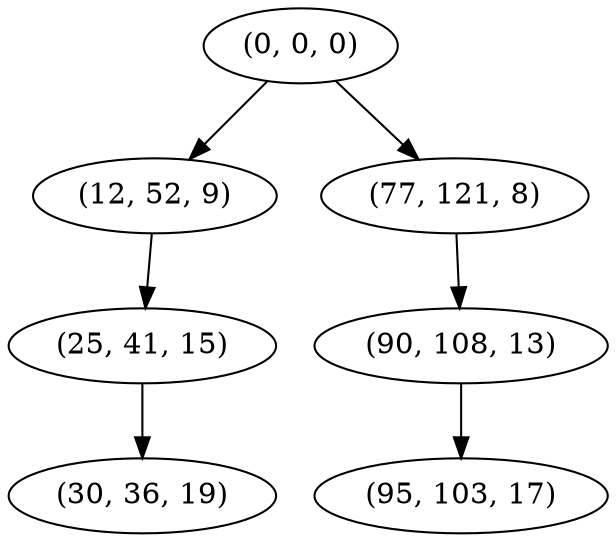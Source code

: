 digraph tree {
    "(0, 0, 0)";
    "(12, 52, 9)";
    "(25, 41, 15)";
    "(30, 36, 19)";
    "(77, 121, 8)";
    "(90, 108, 13)";
    "(95, 103, 17)";
    "(0, 0, 0)" -> "(12, 52, 9)";
    "(0, 0, 0)" -> "(77, 121, 8)";
    "(12, 52, 9)" -> "(25, 41, 15)";
    "(25, 41, 15)" -> "(30, 36, 19)";
    "(77, 121, 8)" -> "(90, 108, 13)";
    "(90, 108, 13)" -> "(95, 103, 17)";
}
